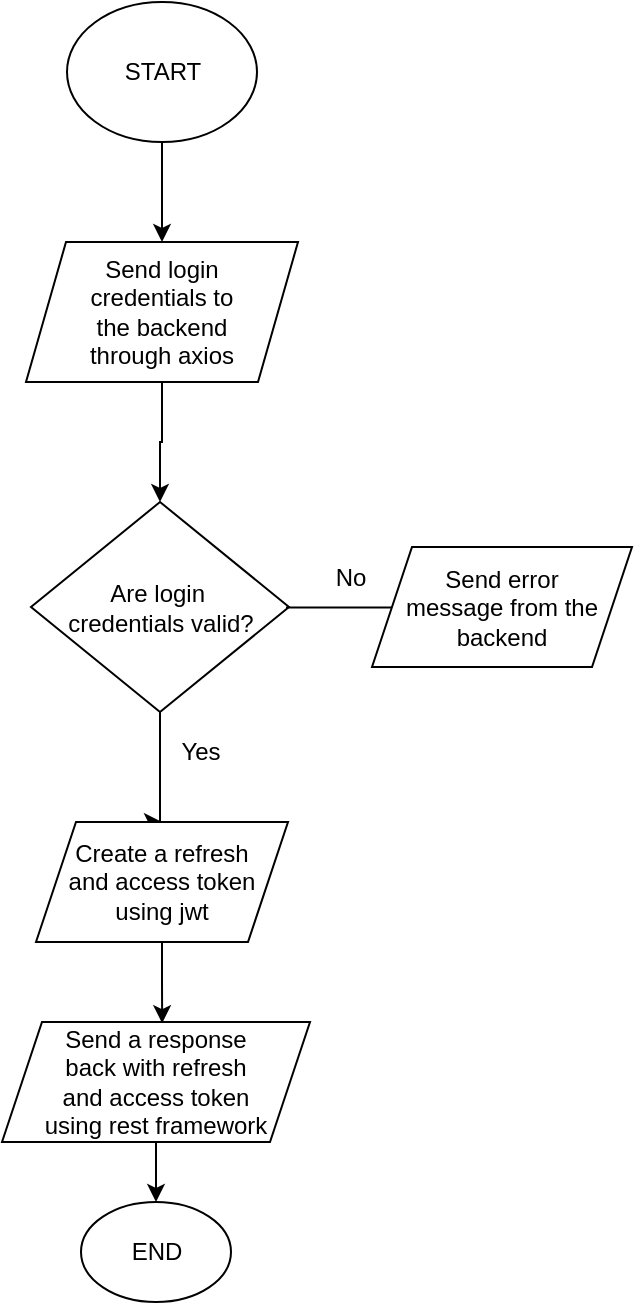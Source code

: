 <mxfile version="24.7.17" pages="2">
  <diagram id="C5RBs43oDa-KdzZeNtuy" name="Authentication">
    <mxGraphModel dx="1075" dy="546" grid="1" gridSize="10" guides="1" tooltips="1" connect="1" arrows="1" fold="1" page="1" pageScale="1" pageWidth="827" pageHeight="1169" math="0" shadow="0">
      <root>
        <mxCell id="WIyWlLk6GJQsqaUBKTNV-0" />
        <mxCell id="WIyWlLk6GJQsqaUBKTNV-1" parent="WIyWlLk6GJQsqaUBKTNV-0" />
        <mxCell id="wPZBfNxIu4Lczjp4vd2N-2" value="" style="edgeStyle=orthogonalEdgeStyle;rounded=0;orthogonalLoop=1;jettySize=auto;html=1;" edge="1" parent="WIyWlLk6GJQsqaUBKTNV-1" source="wPZBfNxIu4Lczjp4vd2N-0" target="wPZBfNxIu4Lczjp4vd2N-1">
          <mxGeometry relative="1" as="geometry" />
        </mxCell>
        <mxCell id="wPZBfNxIu4Lczjp4vd2N-0" value="START" style="ellipse;whiteSpace=wrap;html=1;" vertex="1" parent="WIyWlLk6GJQsqaUBKTNV-1">
          <mxGeometry x="367.5" y="30" width="95" height="70" as="geometry" />
        </mxCell>
        <mxCell id="wPZBfNxIu4Lczjp4vd2N-23" style="edgeStyle=orthogonalEdgeStyle;rounded=0;orthogonalLoop=1;jettySize=auto;html=1;entryX=0.5;entryY=0;entryDx=0;entryDy=0;" edge="1" parent="WIyWlLk6GJQsqaUBKTNV-1" source="wPZBfNxIu4Lczjp4vd2N-1" target="wPZBfNxIu4Lczjp4vd2N-6">
          <mxGeometry relative="1" as="geometry" />
        </mxCell>
        <mxCell id="wPZBfNxIu4Lczjp4vd2N-1" value="Send login&lt;div&gt;credentials to&lt;div&gt;the backend&lt;/div&gt;&lt;/div&gt;&lt;div&gt;through axios&lt;/div&gt;" style="shape=parallelogram;perimeter=parallelogramPerimeter;whiteSpace=wrap;html=1;fixedSize=1;" vertex="1" parent="WIyWlLk6GJQsqaUBKTNV-1">
          <mxGeometry x="347" y="150" width="136" height="70" as="geometry" />
        </mxCell>
        <mxCell id="wPZBfNxIu4Lczjp4vd2N-13" value="" style="edgeStyle=orthogonalEdgeStyle;rounded=0;orthogonalLoop=1;jettySize=auto;html=1;entryX=0.5;entryY=0;entryDx=0;entryDy=0;" edge="1" parent="WIyWlLk6GJQsqaUBKTNV-1" source="wPZBfNxIu4Lczjp4vd2N-6" target="wPZBfNxIu4Lczjp4vd2N-12">
          <mxGeometry relative="1" as="geometry">
            <mxPoint x="414" y="440" as="targetPoint" />
            <Array as="points">
              <mxPoint x="414" y="413" />
              <mxPoint x="414" y="413" />
              <mxPoint x="414" y="440" />
            </Array>
          </mxGeometry>
        </mxCell>
        <mxCell id="wPZBfNxIu4Lczjp4vd2N-6" value="Are login&amp;nbsp;&lt;div&gt;credentials&amp;nbsp;&lt;span style=&quot;background-color: initial;&quot;&gt;valid?&lt;/span&gt;&lt;/div&gt;" style="rhombus;whiteSpace=wrap;html=1;" vertex="1" parent="WIyWlLk6GJQsqaUBKTNV-1">
          <mxGeometry x="349.5" y="280" width="129" height="105" as="geometry" />
        </mxCell>
        <mxCell id="wPZBfNxIu4Lczjp4vd2N-8" value="" style="endArrow=classic;html=1;rounded=0;" edge="1" parent="WIyWlLk6GJQsqaUBKTNV-1">
          <mxGeometry width="50" height="50" relative="1" as="geometry">
            <mxPoint x="477" y="332.73" as="sourcePoint" />
            <mxPoint x="547" y="332.73" as="targetPoint" />
          </mxGeometry>
        </mxCell>
        <mxCell id="wPZBfNxIu4Lczjp4vd2N-9" value="Send error&lt;div&gt;message from the backend&lt;/div&gt;" style="shape=parallelogram;perimeter=parallelogramPerimeter;whiteSpace=wrap;html=1;fixedSize=1;" vertex="1" parent="WIyWlLk6GJQsqaUBKTNV-1">
          <mxGeometry x="520" y="302.5" width="130" height="60" as="geometry" />
        </mxCell>
        <mxCell id="wPZBfNxIu4Lczjp4vd2N-10" value="No" style="text;html=1;align=center;verticalAlign=middle;resizable=0;points=[];autosize=1;strokeColor=none;fillColor=none;" vertex="1" parent="WIyWlLk6GJQsqaUBKTNV-1">
          <mxGeometry x="489" y="302.5" width="40" height="30" as="geometry" />
        </mxCell>
        <mxCell id="wPZBfNxIu4Lczjp4vd2N-12" value="Create a refresh&lt;div&gt;and access token&lt;/div&gt;&lt;div&gt;using jwt&lt;/div&gt;" style="shape=parallelogram;perimeter=parallelogramPerimeter;whiteSpace=wrap;html=1;fixedSize=1;" vertex="1" parent="WIyWlLk6GJQsqaUBKTNV-1">
          <mxGeometry x="352" y="440" width="126" height="60" as="geometry" />
        </mxCell>
        <mxCell id="wPZBfNxIu4Lczjp4vd2N-14" value="Yes" style="text;html=1;align=center;verticalAlign=middle;resizable=0;points=[];autosize=1;strokeColor=none;fillColor=none;" vertex="1" parent="WIyWlLk6GJQsqaUBKTNV-1">
          <mxGeometry x="414" y="390" width="40" height="30" as="geometry" />
        </mxCell>
        <mxCell id="wPZBfNxIu4Lczjp4vd2N-27" style="edgeStyle=orthogonalEdgeStyle;rounded=0;orthogonalLoop=1;jettySize=auto;html=1;entryX=0.5;entryY=0;entryDx=0;entryDy=0;" edge="1" parent="WIyWlLk6GJQsqaUBKTNV-1" source="wPZBfNxIu4Lczjp4vd2N-15" target="wPZBfNxIu4Lczjp4vd2N-25">
          <mxGeometry relative="1" as="geometry" />
        </mxCell>
        <mxCell id="wPZBfNxIu4Lczjp4vd2N-15" value="Send a response&lt;div&gt;back with refresh&lt;/div&gt;&lt;div&gt;and access token&lt;/div&gt;&lt;div&gt;using rest framework&lt;/div&gt;" style="shape=parallelogram;perimeter=parallelogramPerimeter;whiteSpace=wrap;html=1;fixedSize=1;" vertex="1" parent="WIyWlLk6GJQsqaUBKTNV-1">
          <mxGeometry x="335" y="540" width="154" height="60" as="geometry" />
        </mxCell>
        <mxCell id="wPZBfNxIu4Lczjp4vd2N-21" style="edgeStyle=orthogonalEdgeStyle;rounded=0;orthogonalLoop=1;jettySize=auto;html=1;entryX=0.52;entryY=0.01;entryDx=0;entryDy=0;entryPerimeter=0;" edge="1" parent="WIyWlLk6GJQsqaUBKTNV-1" source="wPZBfNxIu4Lczjp4vd2N-12" target="wPZBfNxIu4Lczjp4vd2N-15">
          <mxGeometry relative="1" as="geometry" />
        </mxCell>
        <mxCell id="wPZBfNxIu4Lczjp4vd2N-25" value="END" style="ellipse;whiteSpace=wrap;html=1;" vertex="1" parent="WIyWlLk6GJQsqaUBKTNV-1">
          <mxGeometry x="374.5" y="630" width="75" height="50" as="geometry" />
        </mxCell>
      </root>
    </mxGraphModel>
  </diagram>
  <diagram id="yX1W7QwKS7s7zhE-ujDI" name="Communication after Authentication">
    <mxGraphModel dx="1433" dy="728" grid="1" gridSize="10" guides="1" tooltips="1" connect="1" arrows="1" fold="1" page="1" pageScale="1" pageWidth="850" pageHeight="1100" math="0" shadow="0">
      <root>
        <mxCell id="0" />
        <mxCell id="1" parent="0" />
        <mxCell id="W3DSV7snB7x73hZQ8faM-1" value="START" style="ellipse;whiteSpace=wrap;html=1;" vertex="1" parent="1">
          <mxGeometry x="204" y="40" width="95" height="70" as="geometry" />
        </mxCell>
        <mxCell id="W3DSV7snB7x73hZQ8faM-5" value="" style="edgeStyle=orthogonalEdgeStyle;rounded=0;orthogonalLoop=1;jettySize=auto;html=1;" edge="1" parent="1" source="W3DSV7snB7x73hZQ8faM-2" target="W3DSV7snB7x73hZQ8faM-4">
          <mxGeometry relative="1" as="geometry" />
        </mxCell>
        <mxCell id="W3DSV7snB7x73hZQ8faM-18" value="" style="edgeStyle=orthogonalEdgeStyle;rounded=0;orthogonalLoop=1;jettySize=auto;html=1;" edge="1" parent="1" source="W3DSV7snB7x73hZQ8faM-2" target="W3DSV7snB7x73hZQ8faM-17">
          <mxGeometry relative="1" as="geometry" />
        </mxCell>
        <mxCell id="W3DSV7snB7x73hZQ8faM-2" value="Is refreshToken&lt;div&gt;valid?&lt;/div&gt;" style="rhombus;whiteSpace=wrap;html=1;" vertex="1" parent="1">
          <mxGeometry x="193" y="200" width="117" height="110" as="geometry" />
        </mxCell>
        <mxCell id="W3DSV7snB7x73hZQ8faM-3" value="" style="endArrow=classic;html=1;rounded=0;exitX=0.5;exitY=1;exitDx=0;exitDy=0;entryX=0.5;entryY=0;entryDx=0;entryDy=0;" edge="1" parent="1" source="W3DSV7snB7x73hZQ8faM-1" target="W3DSV7snB7x73hZQ8faM-2">
          <mxGeometry width="50" height="50" relative="1" as="geometry">
            <mxPoint x="316.5" y="150" as="sourcePoint" />
            <mxPoint x="366.5" y="100" as="targetPoint" />
          </mxGeometry>
        </mxCell>
        <mxCell id="W3DSV7snB7x73hZQ8faM-10" style="edgeStyle=orthogonalEdgeStyle;rounded=0;orthogonalLoop=1;jettySize=auto;html=1;entryX=0.5;entryY=1;entryDx=0;entryDy=0;" edge="1" parent="1" source="W3DSV7snB7x73hZQ8faM-4" target="W3DSV7snB7x73hZQ8faM-9">
          <mxGeometry relative="1" as="geometry" />
        </mxCell>
        <mxCell id="W3DSV7snB7x73hZQ8faM-15" value="" style="edgeStyle=orthogonalEdgeStyle;rounded=0;orthogonalLoop=1;jettySize=auto;html=1;" edge="1" parent="1" source="W3DSV7snB7x73hZQ8faM-4" target="W3DSV7snB7x73hZQ8faM-14">
          <mxGeometry relative="1" as="geometry" />
        </mxCell>
        <mxCell id="W3DSV7snB7x73hZQ8faM-4" value="Is accessToken&lt;div&gt;valid?&lt;/div&gt;" style="rhombus;whiteSpace=wrap;html=1;" vertex="1" parent="1">
          <mxGeometry x="366.5" y="203.75" width="120" height="102.5" as="geometry" />
        </mxCell>
        <mxCell id="W3DSV7snB7x73hZQ8faM-11" style="edgeStyle=orthogonalEdgeStyle;rounded=0;orthogonalLoop=1;jettySize=auto;html=1;" edge="1" parent="1" source="W3DSV7snB7x73hZQ8faM-9">
          <mxGeometry relative="1" as="geometry">
            <mxPoint x="246.5" y="130" as="targetPoint" />
          </mxGeometry>
        </mxCell>
        <mxCell id="W3DSV7snB7x73hZQ8faM-9" value="Get a new&lt;div&gt;refresh token&lt;/div&gt;" style="shape=parallelogram;perimeter=parallelogramPerimeter;whiteSpace=wrap;html=1;fixedSize=1;" vertex="1" parent="1">
          <mxGeometry x="366.5" y="100" width="120" height="60" as="geometry" />
        </mxCell>
        <mxCell id="W3DSV7snB7x73hZQ8faM-12" value="Yes" style="text;html=1;align=center;verticalAlign=middle;resizable=0;points=[];autosize=1;strokeColor=none;fillColor=none;" vertex="1" parent="1">
          <mxGeometry x="386.5" y="173.75" width="40" height="30" as="geometry" />
        </mxCell>
        <mxCell id="W3DSV7snB7x73hZQ8faM-13" value="No" style="text;html=1;align=center;verticalAlign=middle;resizable=0;points=[];autosize=1;strokeColor=none;fillColor=none;" vertex="1" parent="1">
          <mxGeometry x="316.5" y="230" width="40" height="30" as="geometry" />
        </mxCell>
        <mxCell id="W3DSV7snB7x73hZQ8faM-25" value="" style="edgeStyle=orthogonalEdgeStyle;rounded=0;orthogonalLoop=1;jettySize=auto;html=1;" edge="1" parent="1" source="W3DSV7snB7x73hZQ8faM-14" target="W3DSV7snB7x73hZQ8faM-24">
          <mxGeometry relative="1" as="geometry" />
        </mxCell>
        <mxCell id="W3DSV7snB7x73hZQ8faM-14" value="Redirect to&amp;nbsp;&lt;div&gt;login page&lt;/div&gt;" style="shape=parallelogram;perimeter=parallelogramPerimeter;whiteSpace=wrap;html=1;fixedSize=1;" vertex="1" parent="1">
          <mxGeometry x="546.5" y="225" width="120" height="60" as="geometry" />
        </mxCell>
        <mxCell id="W3DSV7snB7x73hZQ8faM-16" value="No" style="text;html=1;align=center;verticalAlign=middle;resizable=0;points=[];autosize=1;strokeColor=none;fillColor=none;" vertex="1" parent="1">
          <mxGeometry x="496.5" y="230" width="40" height="30" as="geometry" />
        </mxCell>
        <mxCell id="W3DSV7snB7x73hZQ8faM-21" value="" style="edgeStyle=orthogonalEdgeStyle;rounded=0;orthogonalLoop=1;jettySize=auto;html=1;" edge="1" parent="1" source="W3DSV7snB7x73hZQ8faM-17" target="W3DSV7snB7x73hZQ8faM-20">
          <mxGeometry relative="1" as="geometry" />
        </mxCell>
        <mxCell id="W3DSV7snB7x73hZQ8faM-17" value="Make the request&lt;div&gt;to the API&lt;/div&gt;&lt;div&gt;endpoint&lt;/div&gt;" style="shape=parallelogram;perimeter=parallelogramPerimeter;whiteSpace=wrap;html=1;fixedSize=1;" vertex="1" parent="1">
          <mxGeometry x="184" y="350" width="135" height="60" as="geometry" />
        </mxCell>
        <mxCell id="W3DSV7snB7x73hZQ8faM-19" value="Yes" style="text;html=1;align=center;verticalAlign=middle;resizable=0;points=[];autosize=1;strokeColor=none;fillColor=none;" vertex="1" parent="1">
          <mxGeometry x="246.5" y="308" width="40" height="30" as="geometry" />
        </mxCell>
        <mxCell id="W3DSV7snB7x73hZQ8faM-23" style="edgeStyle=orthogonalEdgeStyle;rounded=0;orthogonalLoop=1;jettySize=auto;html=1;" edge="1" parent="1" source="W3DSV7snB7x73hZQ8faM-20" target="W3DSV7snB7x73hZQ8faM-22">
          <mxGeometry relative="1" as="geometry" />
        </mxCell>
        <mxCell id="W3DSV7snB7x73hZQ8faM-20" value="Get return data/message" style="shape=parallelogram;perimeter=parallelogramPerimeter;whiteSpace=wrap;html=1;fixedSize=1;" vertex="1" parent="1">
          <mxGeometry x="191.5" y="450" width="120" height="60" as="geometry" />
        </mxCell>
        <mxCell id="W3DSV7snB7x73hZQ8faM-22" value="END" style="ellipse;whiteSpace=wrap;html=1;" vertex="1" parent="1">
          <mxGeometry x="204" y="560" width="95" height="70" as="geometry" />
        </mxCell>
        <mxCell id="W3DSV7snB7x73hZQ8faM-26" style="edgeStyle=orthogonalEdgeStyle;rounded=0;orthogonalLoop=1;jettySize=auto;html=1;" edge="1" parent="1" source="W3DSV7snB7x73hZQ8faM-24">
          <mxGeometry relative="1" as="geometry">
            <mxPoint x="246.5" y="540" as="targetPoint" />
          </mxGeometry>
        </mxCell>
        <mxCell id="W3DSV7snB7x73hZQ8faM-24" value="" style="shape=waypoint;sketch=0;size=6;pointerEvents=1;points=[];fillColor=default;resizable=0;rotatable=0;perimeter=centerPerimeter;snapToPoint=1;" vertex="1" parent="1">
          <mxGeometry x="596.5" y="530" width="20" height="20" as="geometry" />
        </mxCell>
      </root>
    </mxGraphModel>
  </diagram>
</mxfile>
